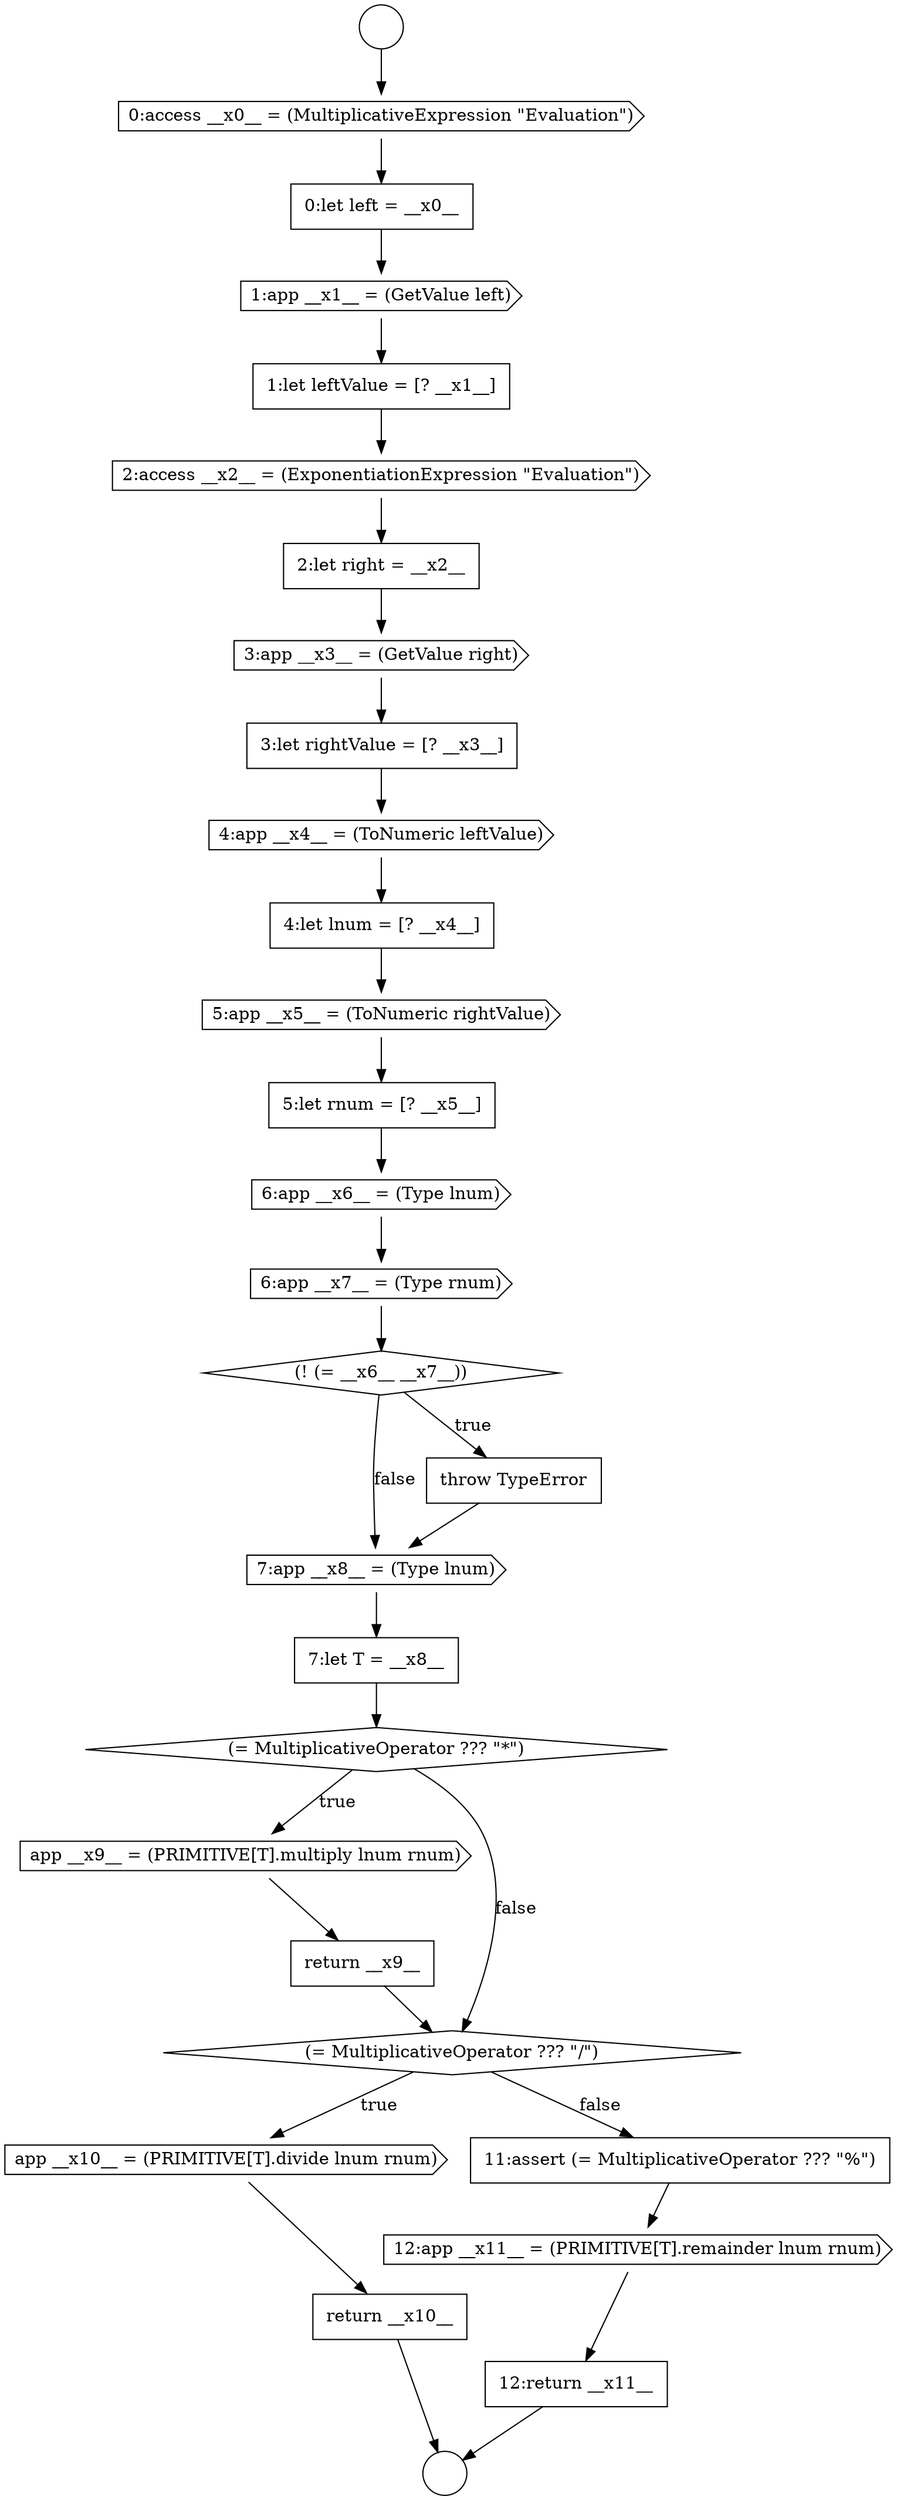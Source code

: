 digraph {
  node5252 [shape=cds, label=<<font color="black">app __x10__ = (PRIMITIVE[T].divide lnum rnum)</font>> color="black" fillcolor="white" style=filled]
  node5246 [shape=cds, label=<<font color="black">7:app __x8__ = (Type lnum)</font>> color="black" fillcolor="white" style=filled]
  node5253 [shape=none, margin=0, label=<<font color="black">
    <table border="0" cellborder="1" cellspacing="0" cellpadding="10">
      <tr><td align="left">return __x10__</td></tr>
    </table>
  </font>> color="black" fillcolor="white" style=filled]
  node5249 [shape=cds, label=<<font color="black">app __x9__ = (PRIMITIVE[T].multiply lnum rnum)</font>> color="black" fillcolor="white" style=filled]
  node5239 [shape=none, margin=0, label=<<font color="black">
    <table border="0" cellborder="1" cellspacing="0" cellpadding="10">
      <tr><td align="left">4:let lnum = [? __x4__]</td></tr>
    </table>
  </font>> color="black" fillcolor="white" style=filled]
  node5244 [shape=diamond, label=<<font color="black">(! (= __x6__ __x7__))</font>> color="black" fillcolor="white" style=filled]
  node5235 [shape=none, margin=0, label=<<font color="black">
    <table border="0" cellborder="1" cellspacing="0" cellpadding="10">
      <tr><td align="left">2:let right = __x2__</td></tr>
    </table>
  </font>> color="black" fillcolor="white" style=filled]
  node5240 [shape=cds, label=<<font color="black">5:app __x5__ = (ToNumeric rightValue)</font>> color="black" fillcolor="white" style=filled]
  node5251 [shape=diamond, label=<<font color="black">(= MultiplicativeOperator ??? &quot;/&quot;)</font>> color="black" fillcolor="white" style=filled]
  node5236 [shape=cds, label=<<font color="black">3:app __x3__ = (GetValue right)</font>> color="black" fillcolor="white" style=filled]
  node5255 [shape=cds, label=<<font color="black">12:app __x11__ = (PRIMITIVE[T].remainder lnum rnum)</font>> color="black" fillcolor="white" style=filled]
  node5242 [shape=cds, label=<<font color="black">6:app __x6__ = (Type lnum)</font>> color="black" fillcolor="white" style=filled]
  node5237 [shape=none, margin=0, label=<<font color="black">
    <table border="0" cellborder="1" cellspacing="0" cellpadding="10">
      <tr><td align="left">3:let rightValue = [? __x3__]</td></tr>
    </table>
  </font>> color="black" fillcolor="white" style=filled]
  node5231 [shape=none, margin=0, label=<<font color="black">
    <table border="0" cellborder="1" cellspacing="0" cellpadding="10">
      <tr><td align="left">0:let left = __x0__</td></tr>
    </table>
  </font>> color="black" fillcolor="white" style=filled]
  node5256 [shape=none, margin=0, label=<<font color="black">
    <table border="0" cellborder="1" cellspacing="0" cellpadding="10">
      <tr><td align="left">12:return __x11__</td></tr>
    </table>
  </font>> color="black" fillcolor="white" style=filled]
  node5238 [shape=cds, label=<<font color="black">4:app __x4__ = (ToNumeric leftValue)</font>> color="black" fillcolor="white" style=filled]
  node5233 [shape=none, margin=0, label=<<font color="black">
    <table border="0" cellborder="1" cellspacing="0" cellpadding="10">
      <tr><td align="left">1:let leftValue = [? __x1__]</td></tr>
    </table>
  </font>> color="black" fillcolor="white" style=filled]
  node5234 [shape=cds, label=<<font color="black">2:access __x2__ = (ExponentiationExpression &quot;Evaluation&quot;)</font>> color="black" fillcolor="white" style=filled]
  node5245 [shape=none, margin=0, label=<<font color="black">
    <table border="0" cellborder="1" cellspacing="0" cellpadding="10">
      <tr><td align="left">throw TypeError</td></tr>
    </table>
  </font>> color="black" fillcolor="white" style=filled]
  node5230 [shape=cds, label=<<font color="black">0:access __x0__ = (MultiplicativeExpression &quot;Evaluation&quot;)</font>> color="black" fillcolor="white" style=filled]
  node5241 [shape=none, margin=0, label=<<font color="black">
    <table border="0" cellborder="1" cellspacing="0" cellpadding="10">
      <tr><td align="left">5:let rnum = [? __x5__]</td></tr>
    </table>
  </font>> color="black" fillcolor="white" style=filled]
  node5254 [shape=none, margin=0, label=<<font color="black">
    <table border="0" cellborder="1" cellspacing="0" cellpadding="10">
      <tr><td align="left">11:assert (= MultiplicativeOperator ??? &quot;%&quot;)</td></tr>
    </table>
  </font>> color="black" fillcolor="white" style=filled]
  node5248 [shape=diamond, label=<<font color="black">(= MultiplicativeOperator ??? &quot;*&quot;)</font>> color="black" fillcolor="white" style=filled]
  node5229 [shape=circle label=" " color="black" fillcolor="white" style=filled]
  node5250 [shape=none, margin=0, label=<<font color="black">
    <table border="0" cellborder="1" cellspacing="0" cellpadding="10">
      <tr><td align="left">return __x9__</td></tr>
    </table>
  </font>> color="black" fillcolor="white" style=filled]
  node5228 [shape=circle label=" " color="black" fillcolor="white" style=filled]
  node5243 [shape=cds, label=<<font color="black">6:app __x7__ = (Type rnum)</font>> color="black" fillcolor="white" style=filled]
  node5232 [shape=cds, label=<<font color="black">1:app __x1__ = (GetValue left)</font>> color="black" fillcolor="white" style=filled]
  node5247 [shape=none, margin=0, label=<<font color="black">
    <table border="0" cellborder="1" cellspacing="0" cellpadding="10">
      <tr><td align="left">7:let T = __x8__</td></tr>
    </table>
  </font>> color="black" fillcolor="white" style=filled]
  node5232 -> node5233 [ color="black"]
  node5236 -> node5237 [ color="black"]
  node5237 -> node5238 [ color="black"]
  node5254 -> node5255 [ color="black"]
  node5228 -> node5230 [ color="black"]
  node5256 -> node5229 [ color="black"]
  node5244 -> node5245 [label=<<font color="black">true</font>> color="black"]
  node5244 -> node5246 [label=<<font color="black">false</font>> color="black"]
  node5247 -> node5248 [ color="black"]
  node5255 -> node5256 [ color="black"]
  node5253 -> node5229 [ color="black"]
  node5250 -> node5251 [ color="black"]
  node5248 -> node5249 [label=<<font color="black">true</font>> color="black"]
  node5248 -> node5251 [label=<<font color="black">false</font>> color="black"]
  node5249 -> node5250 [ color="black"]
  node5246 -> node5247 [ color="black"]
  node5234 -> node5235 [ color="black"]
  node5245 -> node5246 [ color="black"]
  node5251 -> node5252 [label=<<font color="black">true</font>> color="black"]
  node5251 -> node5254 [label=<<font color="black">false</font>> color="black"]
  node5241 -> node5242 [ color="black"]
  node5252 -> node5253 [ color="black"]
  node5239 -> node5240 [ color="black"]
  node5233 -> node5234 [ color="black"]
  node5240 -> node5241 [ color="black"]
  node5231 -> node5232 [ color="black"]
  node5238 -> node5239 [ color="black"]
  node5235 -> node5236 [ color="black"]
  node5230 -> node5231 [ color="black"]
  node5243 -> node5244 [ color="black"]
  node5242 -> node5243 [ color="black"]
}
